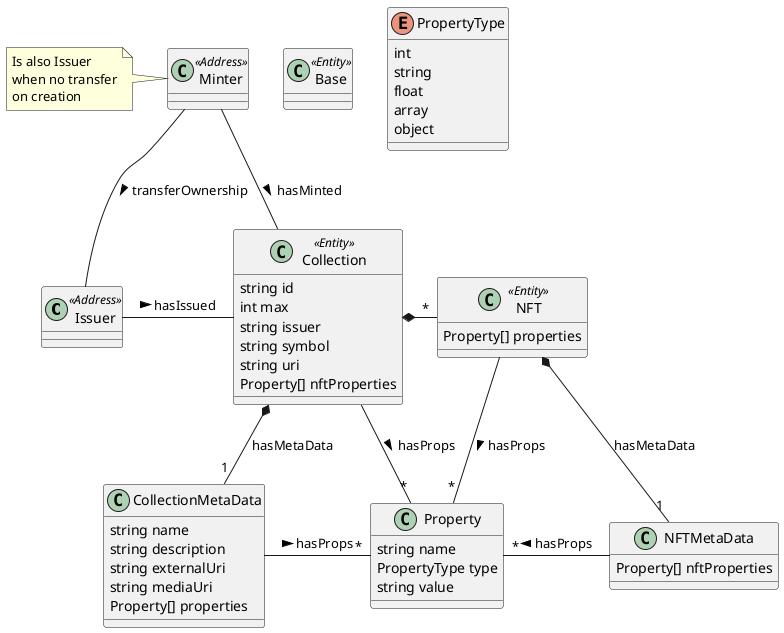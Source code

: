 @startuml
'https://plantuml.com/class-diagram

class Issuer <<Address>>
class Minter <<Address>>
note left: Is also Issuer\nwhen no transfer\non creation

class Collection <<Entity>> {
    string id
    int max
    string issuer
    string symbol
    string uri
    Property[] nftProperties
}
class CollectionMetaData {
    string name
    string description
    string externalUri
    string mediaUri
    Property[] properties
}
class NFT <<Entity>> {
    Property[] properties

}

class NFTMetaData {
    Property[] nftProperties
}

class Base <<Entity>>

class Property {
    string name
    PropertyType type
    string value
}

enum PropertyType {
    int
    string
    float
    array
    object
}

Issuer - Collection : hasIssued >
Minter - Collection : hasMinted >
Minter -- Issuer: transferOwnership >
Collection  *-- "1" CollectionMetaData : hasMetaData
Collection - "*" Property: hasProps >
CollectionMetaData - "*" Property: hasProps >
Collection *- "*" NFT
NFT - "*" Property: hasProps >
NFT  *-- "1" NFTMetaData : hasMetaData
Property "*"- NFTMetaData : hasProps <








@enduml